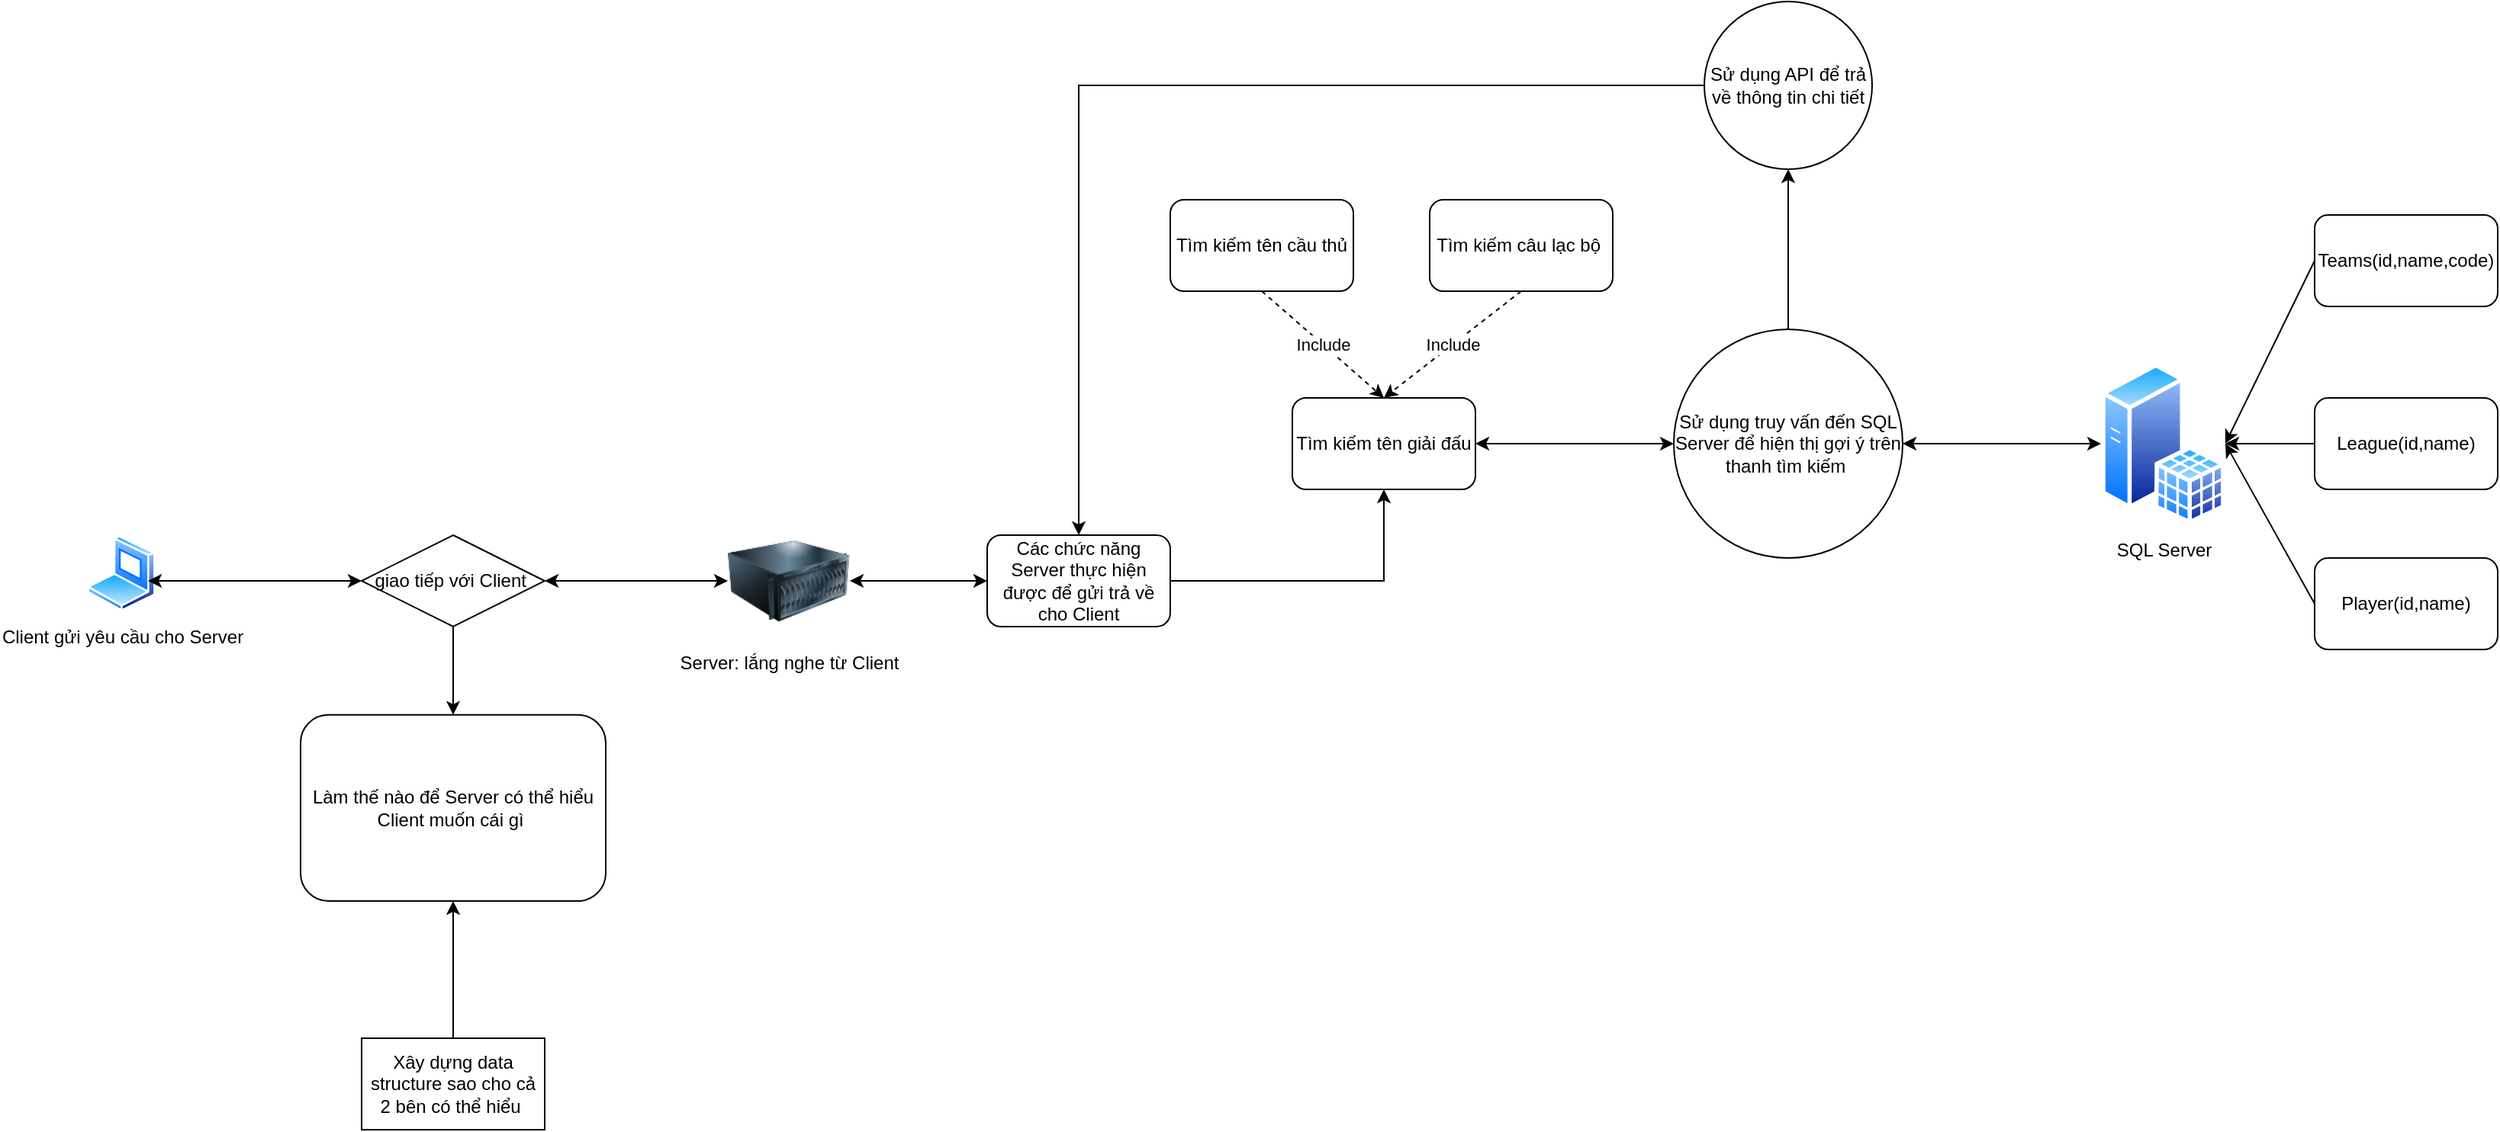 <mxfile version="21.2.1" type="device">
  <diagram name="Page-1" id="gulnAhSd-MEJH2aOjpCI">
    <mxGraphModel dx="1418" dy="868" grid="1" gridSize="10" guides="1" tooltips="1" connect="1" arrows="1" fold="1" page="1" pageScale="1" pageWidth="850" pageHeight="1100" math="0" shadow="0">
      <root>
        <mxCell id="0" />
        <mxCell id="1" parent="0" />
        <mxCell id="uA1uEdvYPMPQBxOfveHI-1" value="Server: lắng nghe từ Client" style="image;html=1;image=img/lib/clip_art/computers/Server_128x128.png" vertex="1" parent="1">
          <mxGeometry x="610" y="370" width="80" height="80" as="geometry" />
        </mxCell>
        <mxCell id="uA1uEdvYPMPQBxOfveHI-12" style="edgeStyle=orthogonalEdgeStyle;rounded=0;orthogonalLoop=1;jettySize=auto;html=1;entryX=0.5;entryY=0;entryDx=0;entryDy=0;" edge="1" parent="1" source="uA1uEdvYPMPQBxOfveHI-2" target="uA1uEdvYPMPQBxOfveHI-11">
          <mxGeometry relative="1" as="geometry" />
        </mxCell>
        <mxCell id="uA1uEdvYPMPQBxOfveHI-2" value="giao tiếp với Client&amp;nbsp;" style="shape=rhombus;perimeter=rhombusPerimeter;whiteSpace=wrap;html=1;align=center;" vertex="1" parent="1">
          <mxGeometry x="370" y="380" width="120" height="60" as="geometry" />
        </mxCell>
        <mxCell id="uA1uEdvYPMPQBxOfveHI-3" value="Client gửi yêu cầu cho Server" style="image;aspect=fixed;perimeter=ellipsePerimeter;html=1;align=center;shadow=0;dashed=0;spacingTop=3;image=img/lib/active_directory/laptop_client.svg;" vertex="1" parent="1">
          <mxGeometry x="190" y="380" width="45" height="50" as="geometry" />
        </mxCell>
        <mxCell id="uA1uEdvYPMPQBxOfveHI-4" value="" style="endArrow=classic;startArrow=classic;html=1;rounded=0;exitX=0;exitY=0.5;exitDx=0;exitDy=0;entryX=1;entryY=0.5;entryDx=0;entryDy=0;" edge="1" parent="1" source="uA1uEdvYPMPQBxOfveHI-1" target="uA1uEdvYPMPQBxOfveHI-2">
          <mxGeometry width="50" height="50" relative="1" as="geometry">
            <mxPoint x="400" y="470" as="sourcePoint" />
            <mxPoint x="450" y="420" as="targetPoint" />
          </mxGeometry>
        </mxCell>
        <mxCell id="uA1uEdvYPMPQBxOfveHI-5" value="" style="endArrow=classic;startArrow=classic;html=1;rounded=0;exitX=0;exitY=0.5;exitDx=0;exitDy=0;" edge="1" parent="1" source="uA1uEdvYPMPQBxOfveHI-2">
          <mxGeometry width="50" height="50" relative="1" as="geometry">
            <mxPoint x="320" y="470" as="sourcePoint" />
            <mxPoint x="230" y="410" as="targetPoint" />
          </mxGeometry>
        </mxCell>
        <mxCell id="uA1uEdvYPMPQBxOfveHI-6" value="SQL Server" style="image;aspect=fixed;perimeter=ellipsePerimeter;html=1;align=center;shadow=0;dashed=0;spacingTop=3;image=img/lib/active_directory/sql_server.svg;" vertex="1" parent="1">
          <mxGeometry x="1510" y="267.08" width="81.5" height="105.84" as="geometry" />
        </mxCell>
        <mxCell id="uA1uEdvYPMPQBxOfveHI-24" style="edgeStyle=orthogonalEdgeStyle;rounded=0;orthogonalLoop=1;jettySize=auto;html=1;entryX=0.5;entryY=1;entryDx=0;entryDy=0;" edge="1" parent="1" source="uA1uEdvYPMPQBxOfveHI-7" target="uA1uEdvYPMPQBxOfveHI-8">
          <mxGeometry relative="1" as="geometry" />
        </mxCell>
        <mxCell id="uA1uEdvYPMPQBxOfveHI-7" value="Các chức năng Server thực hiện được để gửi trả về cho Client" style="rounded=1;whiteSpace=wrap;html=1;" vertex="1" parent="1">
          <mxGeometry x="780" y="380.0" width="120" height="60" as="geometry" />
        </mxCell>
        <mxCell id="uA1uEdvYPMPQBxOfveHI-8" value="Tìm kiếm tên giải đấu" style="rounded=1;whiteSpace=wrap;html=1;" vertex="1" parent="1">
          <mxGeometry x="980" y="290" width="120" height="60" as="geometry" />
        </mxCell>
        <mxCell id="uA1uEdvYPMPQBxOfveHI-9" value="Tìm kiếm tên cầu thủ" style="rounded=1;whiteSpace=wrap;html=1;" vertex="1" parent="1">
          <mxGeometry x="900" y="160.0" width="120" height="60" as="geometry" />
        </mxCell>
        <mxCell id="uA1uEdvYPMPQBxOfveHI-10" value="Tìm kiếm câu lạc bộ&amp;nbsp;" style="rounded=1;whiteSpace=wrap;html=1;" vertex="1" parent="1">
          <mxGeometry x="1070" y="160" width="120" height="60" as="geometry" />
        </mxCell>
        <mxCell id="uA1uEdvYPMPQBxOfveHI-11" value="Làm thế nào để Server có thể hiểu Client muốn cái gì&amp;nbsp;" style="rounded=1;whiteSpace=wrap;html=1;" vertex="1" parent="1">
          <mxGeometry x="330" y="497.92" width="200" height="122.08" as="geometry" />
        </mxCell>
        <mxCell id="uA1uEdvYPMPQBxOfveHI-13" value="" style="endArrow=classic;startArrow=classic;html=1;rounded=0;entryX=0;entryY=0.5;entryDx=0;entryDy=0;exitX=1;exitY=0.5;exitDx=0;exitDy=0;" edge="1" parent="1" source="uA1uEdvYPMPQBxOfveHI-1" target="uA1uEdvYPMPQBxOfveHI-7">
          <mxGeometry width="50" height="50" relative="1" as="geometry">
            <mxPoint x="600" y="460" as="sourcePoint" />
            <mxPoint x="650" y="410" as="targetPoint" />
          </mxGeometry>
        </mxCell>
        <mxCell id="uA1uEdvYPMPQBxOfveHI-15" style="edgeStyle=orthogonalEdgeStyle;rounded=0;orthogonalLoop=1;jettySize=auto;html=1;entryX=0.5;entryY=1;entryDx=0;entryDy=0;" edge="1" parent="1" source="uA1uEdvYPMPQBxOfveHI-14" target="uA1uEdvYPMPQBxOfveHI-11">
          <mxGeometry relative="1" as="geometry" />
        </mxCell>
        <mxCell id="uA1uEdvYPMPQBxOfveHI-14" value="Xây dựng data structure sao cho cả 2 bên có thể hiểu&amp;nbsp;" style="rounded=0;whiteSpace=wrap;html=1;" vertex="1" parent="1">
          <mxGeometry x="370" y="710" width="120" height="60" as="geometry" />
        </mxCell>
        <mxCell id="uA1uEdvYPMPQBxOfveHI-17" value="Include" style="endArrow=classic;html=1;rounded=0;exitX=0.5;exitY=1;exitDx=0;exitDy=0;entryX=0.5;entryY=0;entryDx=0;entryDy=0;dashed=1;" edge="1" parent="1" source="uA1uEdvYPMPQBxOfveHI-9" target="uA1uEdvYPMPQBxOfveHI-8">
          <mxGeometry width="50" height="50" relative="1" as="geometry">
            <mxPoint x="740" y="250" as="sourcePoint" />
            <mxPoint x="790" y="200" as="targetPoint" />
          </mxGeometry>
        </mxCell>
        <mxCell id="uA1uEdvYPMPQBxOfveHI-18" value="Include" style="endArrow=classic;html=1;rounded=0;exitX=0.5;exitY=1;exitDx=0;exitDy=0;entryX=0.5;entryY=0;entryDx=0;entryDy=0;dashed=1;" edge="1" parent="1" source="uA1uEdvYPMPQBxOfveHI-10" target="uA1uEdvYPMPQBxOfveHI-8">
          <mxGeometry width="50" height="50" relative="1" as="geometry">
            <mxPoint x="970" y="230" as="sourcePoint" />
            <mxPoint x="1050" y="300" as="targetPoint" />
          </mxGeometry>
        </mxCell>
        <mxCell id="uA1uEdvYPMPQBxOfveHI-28" style="edgeStyle=orthogonalEdgeStyle;rounded=0;orthogonalLoop=1;jettySize=auto;html=1;entryX=0.5;entryY=1;entryDx=0;entryDy=0;" edge="1" parent="1" source="uA1uEdvYPMPQBxOfveHI-20" target="uA1uEdvYPMPQBxOfveHI-21">
          <mxGeometry relative="1" as="geometry" />
        </mxCell>
        <mxCell id="uA1uEdvYPMPQBxOfveHI-20" value="Sử dụng truy vấn đến SQL Server để hiện thị gợi ý trên thanh tìm kiếm&amp;nbsp;" style="ellipse;whiteSpace=wrap;html=1;aspect=fixed;" vertex="1" parent="1">
          <mxGeometry x="1230" y="245" width="150" height="150" as="geometry" />
        </mxCell>
        <mxCell id="uA1uEdvYPMPQBxOfveHI-22" style="edgeStyle=orthogonalEdgeStyle;rounded=0;orthogonalLoop=1;jettySize=auto;html=1;entryX=0.5;entryY=0;entryDx=0;entryDy=0;" edge="1" parent="1" source="uA1uEdvYPMPQBxOfveHI-21" target="uA1uEdvYPMPQBxOfveHI-7">
          <mxGeometry relative="1" as="geometry">
            <Array as="points">
              <mxPoint x="840" y="85" />
            </Array>
          </mxGeometry>
        </mxCell>
        <mxCell id="uA1uEdvYPMPQBxOfveHI-21" value="Sử dụng API để trả về thông tin chi tiết" style="ellipse;whiteSpace=wrap;html=1;aspect=fixed;" vertex="1" parent="1">
          <mxGeometry x="1250" y="30" width="110" height="110" as="geometry" />
        </mxCell>
        <mxCell id="uA1uEdvYPMPQBxOfveHI-26" value="" style="endArrow=classic;startArrow=classic;html=1;rounded=0;exitX=1;exitY=0.5;exitDx=0;exitDy=0;entryX=0;entryY=0.5;entryDx=0;entryDy=0;" edge="1" parent="1" source="uA1uEdvYPMPQBxOfveHI-8" target="uA1uEdvYPMPQBxOfveHI-20">
          <mxGeometry width="50" height="50" relative="1" as="geometry">
            <mxPoint x="1210" y="380" as="sourcePoint" />
            <mxPoint x="1260" y="330" as="targetPoint" />
          </mxGeometry>
        </mxCell>
        <mxCell id="uA1uEdvYPMPQBxOfveHI-27" value="" style="endArrow=classic;startArrow=classic;html=1;rounded=0;exitX=1;exitY=0.5;exitDx=0;exitDy=0;entryX=0;entryY=0.5;entryDx=0;entryDy=0;" edge="1" parent="1" source="uA1uEdvYPMPQBxOfveHI-20" target="uA1uEdvYPMPQBxOfveHI-6">
          <mxGeometry width="50" height="50" relative="1" as="geometry">
            <mxPoint x="1210" y="380" as="sourcePoint" />
            <mxPoint x="1260" y="330" as="targetPoint" />
          </mxGeometry>
        </mxCell>
        <mxCell id="uA1uEdvYPMPQBxOfveHI-29" value="Teams(id,name,code)" style="rounded=1;whiteSpace=wrap;html=1;" vertex="1" parent="1">
          <mxGeometry x="1650" y="170.0" width="120" height="60" as="geometry" />
        </mxCell>
        <mxCell id="uA1uEdvYPMPQBxOfveHI-30" value="League(id,name)" style="rounded=1;whiteSpace=wrap;html=1;" vertex="1" parent="1">
          <mxGeometry x="1650" y="290" width="120" height="60" as="geometry" />
        </mxCell>
        <mxCell id="uA1uEdvYPMPQBxOfveHI-31" value="" style="endArrow=classic;html=1;rounded=0;exitX=0;exitY=0.5;exitDx=0;exitDy=0;entryX=1;entryY=0.5;entryDx=0;entryDy=0;" edge="1" parent="1" source="uA1uEdvYPMPQBxOfveHI-29" target="uA1uEdvYPMPQBxOfveHI-6">
          <mxGeometry width="50" height="50" relative="1" as="geometry">
            <mxPoint x="1220" y="380" as="sourcePoint" />
            <mxPoint x="1270" y="330" as="targetPoint" />
          </mxGeometry>
        </mxCell>
        <mxCell id="uA1uEdvYPMPQBxOfveHI-32" value="" style="endArrow=classic;html=1;rounded=0;exitX=0;exitY=0.5;exitDx=0;exitDy=0;entryX=1;entryY=0.5;entryDx=0;entryDy=0;" edge="1" parent="1" source="uA1uEdvYPMPQBxOfveHI-30" target="uA1uEdvYPMPQBxOfveHI-6">
          <mxGeometry width="50" height="50" relative="1" as="geometry">
            <mxPoint x="1670" y="270" as="sourcePoint" />
            <mxPoint x="1610" y="350" as="targetPoint" />
          </mxGeometry>
        </mxCell>
        <mxCell id="uA1uEdvYPMPQBxOfveHI-33" value="Player(id,name)" style="rounded=1;whiteSpace=wrap;html=1;" vertex="1" parent="1">
          <mxGeometry x="1650" y="395" width="120" height="60" as="geometry" />
        </mxCell>
        <mxCell id="uA1uEdvYPMPQBxOfveHI-35" value="" style="endArrow=classic;html=1;rounded=0;exitX=0;exitY=0.5;exitDx=0;exitDy=0;entryX=1;entryY=0.5;entryDx=0;entryDy=0;" edge="1" parent="1" source="uA1uEdvYPMPQBxOfveHI-33" target="uA1uEdvYPMPQBxOfveHI-6">
          <mxGeometry width="50" height="50" relative="1" as="geometry">
            <mxPoint x="1660" y="330" as="sourcePoint" />
            <mxPoint x="1601" y="330" as="targetPoint" />
          </mxGeometry>
        </mxCell>
      </root>
    </mxGraphModel>
  </diagram>
</mxfile>
